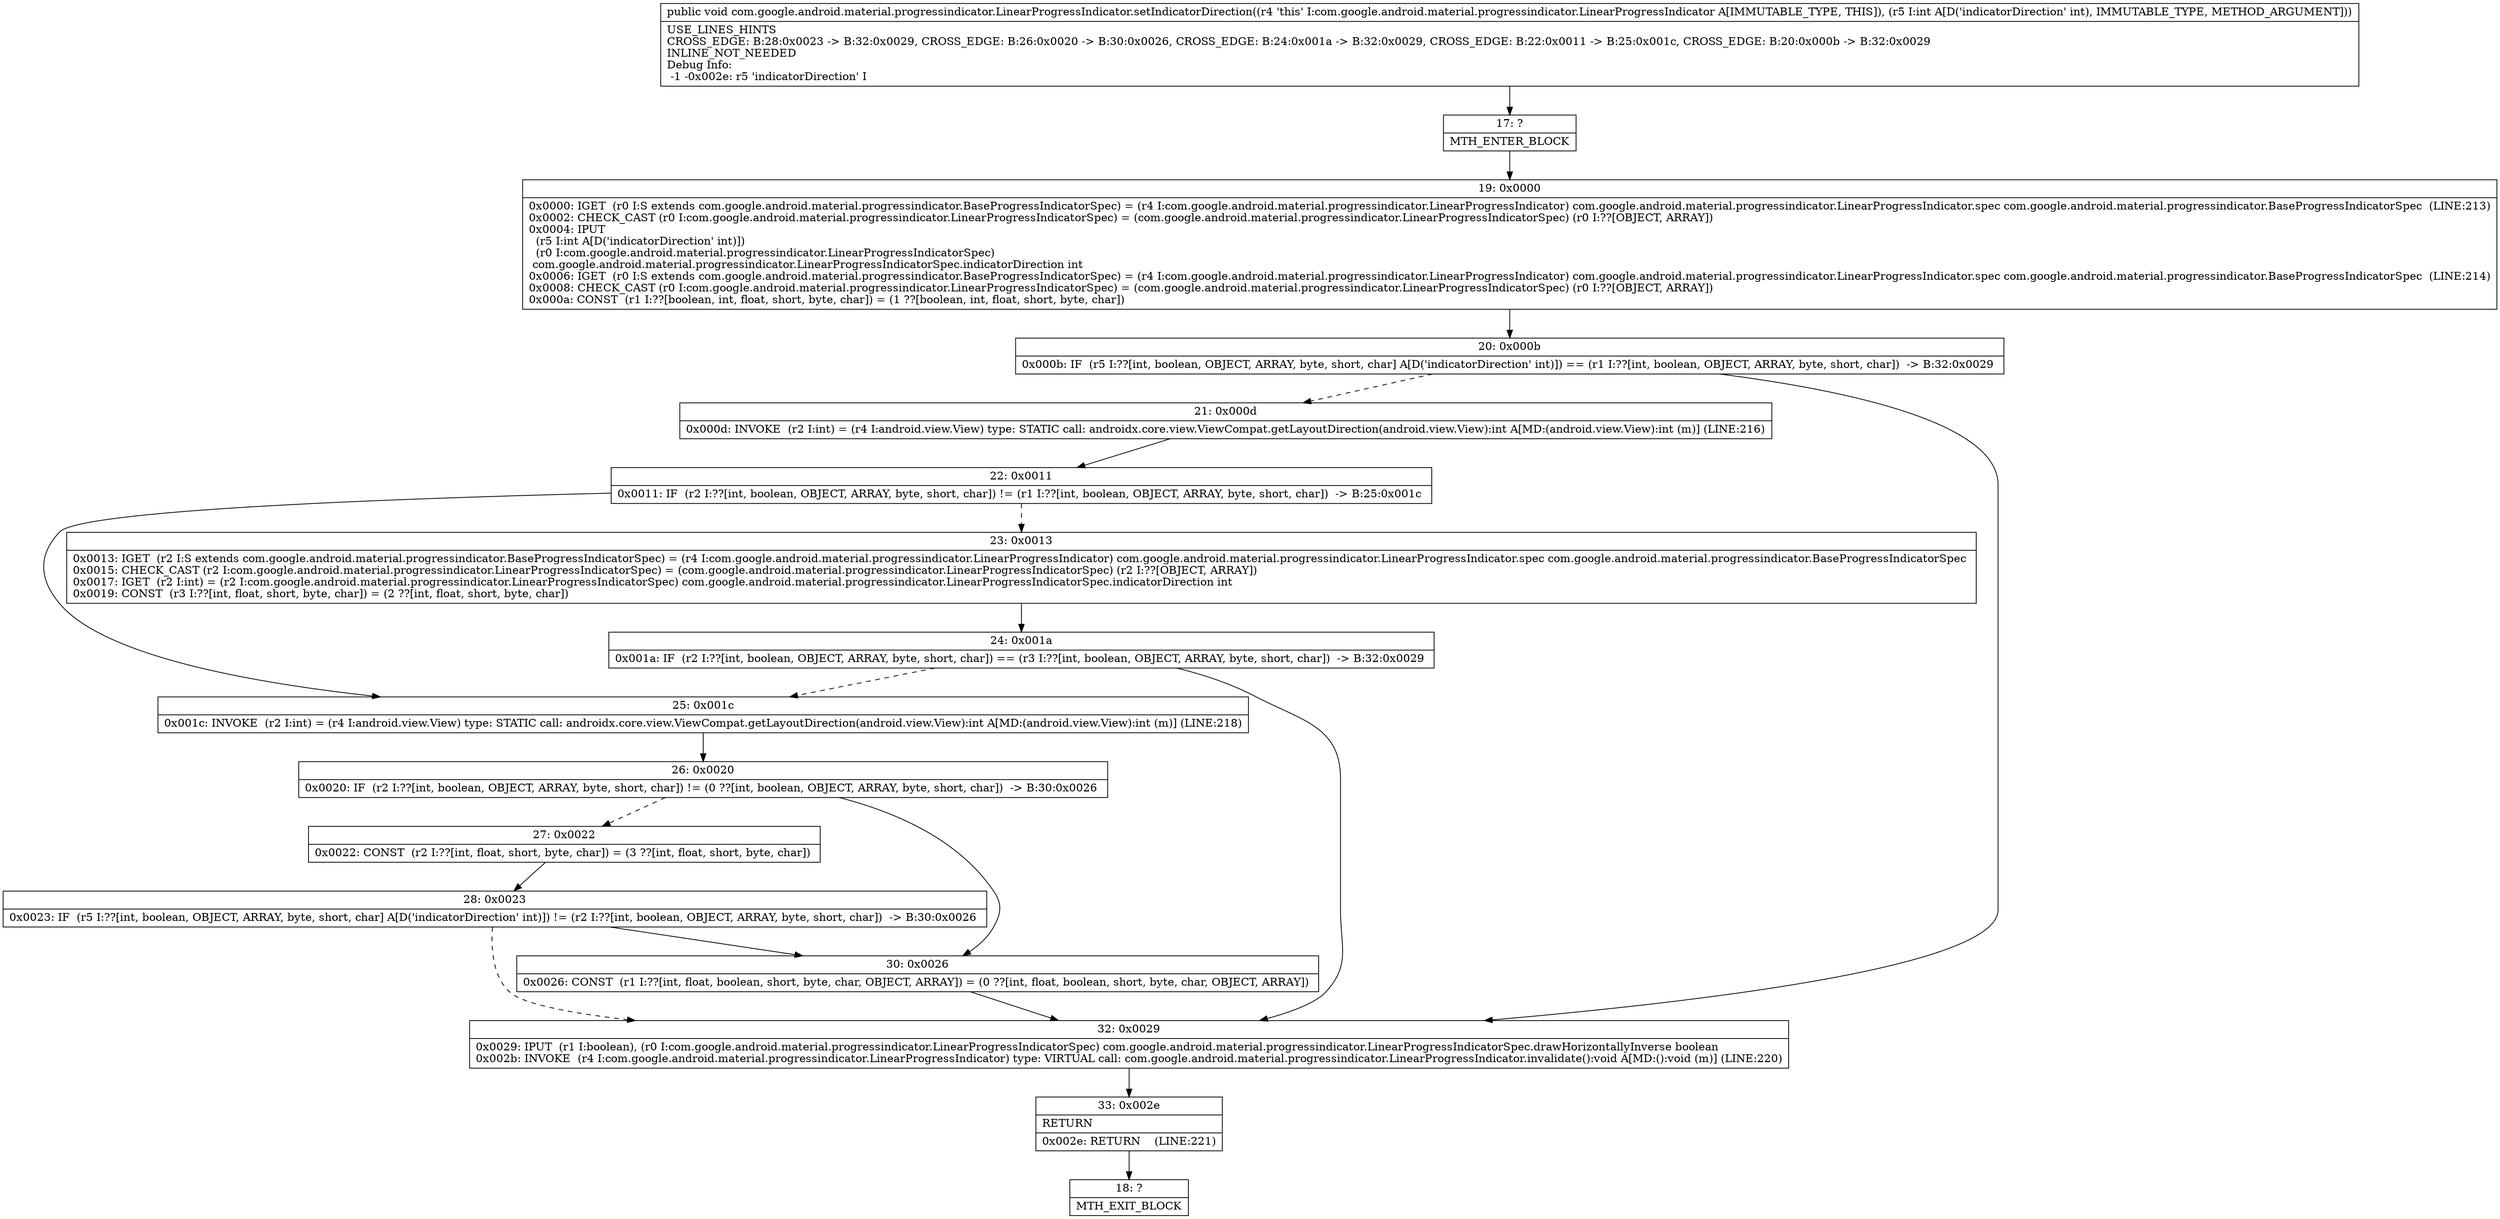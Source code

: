 digraph "CFG forcom.google.android.material.progressindicator.LinearProgressIndicator.setIndicatorDirection(I)V" {
Node_17 [shape=record,label="{17\:\ ?|MTH_ENTER_BLOCK\l}"];
Node_19 [shape=record,label="{19\:\ 0x0000|0x0000: IGET  (r0 I:S extends com.google.android.material.progressindicator.BaseProgressIndicatorSpec) = (r4 I:com.google.android.material.progressindicator.LinearProgressIndicator) com.google.android.material.progressindicator.LinearProgressIndicator.spec com.google.android.material.progressindicator.BaseProgressIndicatorSpec  (LINE:213)\l0x0002: CHECK_CAST (r0 I:com.google.android.material.progressindicator.LinearProgressIndicatorSpec) = (com.google.android.material.progressindicator.LinearProgressIndicatorSpec) (r0 I:??[OBJECT, ARRAY]) \l0x0004: IPUT  \l  (r5 I:int A[D('indicatorDirection' int)])\l  (r0 I:com.google.android.material.progressindicator.LinearProgressIndicatorSpec)\l com.google.android.material.progressindicator.LinearProgressIndicatorSpec.indicatorDirection int \l0x0006: IGET  (r0 I:S extends com.google.android.material.progressindicator.BaseProgressIndicatorSpec) = (r4 I:com.google.android.material.progressindicator.LinearProgressIndicator) com.google.android.material.progressindicator.LinearProgressIndicator.spec com.google.android.material.progressindicator.BaseProgressIndicatorSpec  (LINE:214)\l0x0008: CHECK_CAST (r0 I:com.google.android.material.progressindicator.LinearProgressIndicatorSpec) = (com.google.android.material.progressindicator.LinearProgressIndicatorSpec) (r0 I:??[OBJECT, ARRAY]) \l0x000a: CONST  (r1 I:??[boolean, int, float, short, byte, char]) = (1 ??[boolean, int, float, short, byte, char]) \l}"];
Node_20 [shape=record,label="{20\:\ 0x000b|0x000b: IF  (r5 I:??[int, boolean, OBJECT, ARRAY, byte, short, char] A[D('indicatorDirection' int)]) == (r1 I:??[int, boolean, OBJECT, ARRAY, byte, short, char])  \-\> B:32:0x0029 \l}"];
Node_21 [shape=record,label="{21\:\ 0x000d|0x000d: INVOKE  (r2 I:int) = (r4 I:android.view.View) type: STATIC call: androidx.core.view.ViewCompat.getLayoutDirection(android.view.View):int A[MD:(android.view.View):int (m)] (LINE:216)\l}"];
Node_22 [shape=record,label="{22\:\ 0x0011|0x0011: IF  (r2 I:??[int, boolean, OBJECT, ARRAY, byte, short, char]) != (r1 I:??[int, boolean, OBJECT, ARRAY, byte, short, char])  \-\> B:25:0x001c \l}"];
Node_23 [shape=record,label="{23\:\ 0x0013|0x0013: IGET  (r2 I:S extends com.google.android.material.progressindicator.BaseProgressIndicatorSpec) = (r4 I:com.google.android.material.progressindicator.LinearProgressIndicator) com.google.android.material.progressindicator.LinearProgressIndicator.spec com.google.android.material.progressindicator.BaseProgressIndicatorSpec \l0x0015: CHECK_CAST (r2 I:com.google.android.material.progressindicator.LinearProgressIndicatorSpec) = (com.google.android.material.progressindicator.LinearProgressIndicatorSpec) (r2 I:??[OBJECT, ARRAY]) \l0x0017: IGET  (r2 I:int) = (r2 I:com.google.android.material.progressindicator.LinearProgressIndicatorSpec) com.google.android.material.progressindicator.LinearProgressIndicatorSpec.indicatorDirection int \l0x0019: CONST  (r3 I:??[int, float, short, byte, char]) = (2 ??[int, float, short, byte, char]) \l}"];
Node_24 [shape=record,label="{24\:\ 0x001a|0x001a: IF  (r2 I:??[int, boolean, OBJECT, ARRAY, byte, short, char]) == (r3 I:??[int, boolean, OBJECT, ARRAY, byte, short, char])  \-\> B:32:0x0029 \l}"];
Node_25 [shape=record,label="{25\:\ 0x001c|0x001c: INVOKE  (r2 I:int) = (r4 I:android.view.View) type: STATIC call: androidx.core.view.ViewCompat.getLayoutDirection(android.view.View):int A[MD:(android.view.View):int (m)] (LINE:218)\l}"];
Node_26 [shape=record,label="{26\:\ 0x0020|0x0020: IF  (r2 I:??[int, boolean, OBJECT, ARRAY, byte, short, char]) != (0 ??[int, boolean, OBJECT, ARRAY, byte, short, char])  \-\> B:30:0x0026 \l}"];
Node_27 [shape=record,label="{27\:\ 0x0022|0x0022: CONST  (r2 I:??[int, float, short, byte, char]) = (3 ??[int, float, short, byte, char]) \l}"];
Node_28 [shape=record,label="{28\:\ 0x0023|0x0023: IF  (r5 I:??[int, boolean, OBJECT, ARRAY, byte, short, char] A[D('indicatorDirection' int)]) != (r2 I:??[int, boolean, OBJECT, ARRAY, byte, short, char])  \-\> B:30:0x0026 \l}"];
Node_30 [shape=record,label="{30\:\ 0x0026|0x0026: CONST  (r1 I:??[int, float, boolean, short, byte, char, OBJECT, ARRAY]) = (0 ??[int, float, boolean, short, byte, char, OBJECT, ARRAY]) \l}"];
Node_32 [shape=record,label="{32\:\ 0x0029|0x0029: IPUT  (r1 I:boolean), (r0 I:com.google.android.material.progressindicator.LinearProgressIndicatorSpec) com.google.android.material.progressindicator.LinearProgressIndicatorSpec.drawHorizontallyInverse boolean \l0x002b: INVOKE  (r4 I:com.google.android.material.progressindicator.LinearProgressIndicator) type: VIRTUAL call: com.google.android.material.progressindicator.LinearProgressIndicator.invalidate():void A[MD:():void (m)] (LINE:220)\l}"];
Node_33 [shape=record,label="{33\:\ 0x002e|RETURN\l|0x002e: RETURN    (LINE:221)\l}"];
Node_18 [shape=record,label="{18\:\ ?|MTH_EXIT_BLOCK\l}"];
MethodNode[shape=record,label="{public void com.google.android.material.progressindicator.LinearProgressIndicator.setIndicatorDirection((r4 'this' I:com.google.android.material.progressindicator.LinearProgressIndicator A[IMMUTABLE_TYPE, THIS]), (r5 I:int A[D('indicatorDirection' int), IMMUTABLE_TYPE, METHOD_ARGUMENT]))  | USE_LINES_HINTS\lCROSS_EDGE: B:28:0x0023 \-\> B:32:0x0029, CROSS_EDGE: B:26:0x0020 \-\> B:30:0x0026, CROSS_EDGE: B:24:0x001a \-\> B:32:0x0029, CROSS_EDGE: B:22:0x0011 \-\> B:25:0x001c, CROSS_EDGE: B:20:0x000b \-\> B:32:0x0029\lINLINE_NOT_NEEDED\lDebug Info:\l  \-1 \-0x002e: r5 'indicatorDirection' I\l}"];
MethodNode -> Node_17;Node_17 -> Node_19;
Node_19 -> Node_20;
Node_20 -> Node_21[style=dashed];
Node_20 -> Node_32;
Node_21 -> Node_22;
Node_22 -> Node_23[style=dashed];
Node_22 -> Node_25;
Node_23 -> Node_24;
Node_24 -> Node_25[style=dashed];
Node_24 -> Node_32;
Node_25 -> Node_26;
Node_26 -> Node_27[style=dashed];
Node_26 -> Node_30;
Node_27 -> Node_28;
Node_28 -> Node_30;
Node_28 -> Node_32[style=dashed];
Node_30 -> Node_32;
Node_32 -> Node_33;
Node_33 -> Node_18;
}

